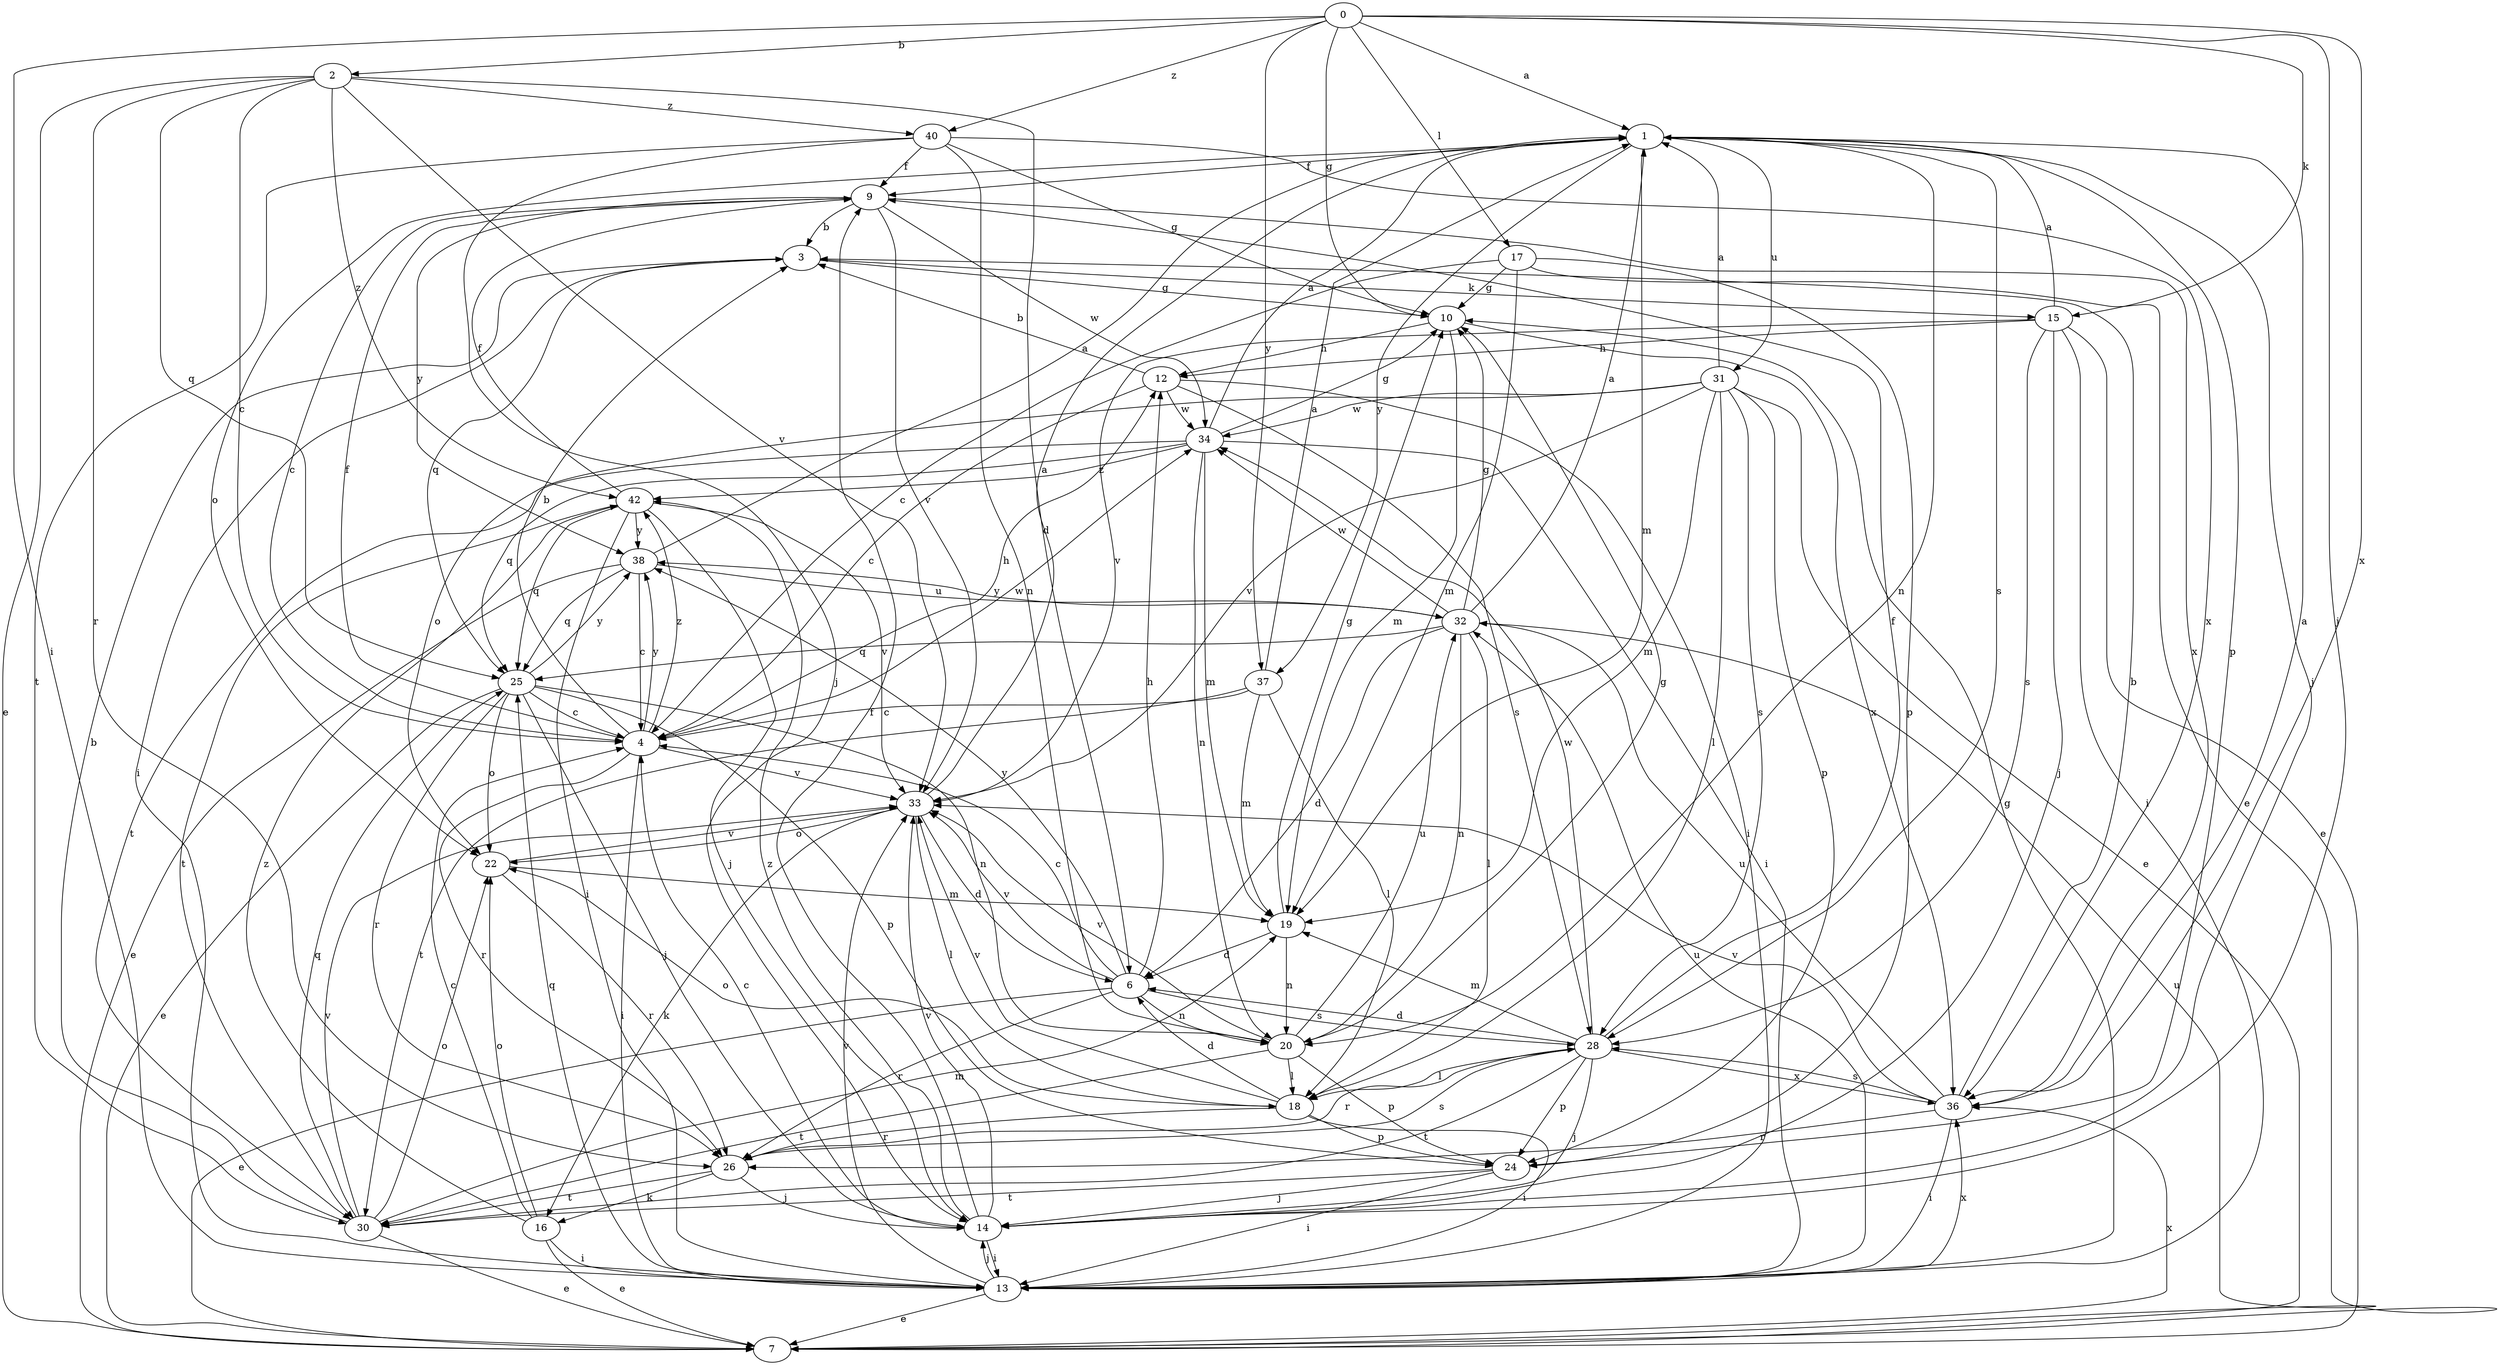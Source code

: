 strict digraph  {
0;
1;
2;
3;
4;
6;
7;
9;
10;
12;
13;
14;
15;
16;
17;
18;
19;
20;
22;
24;
25;
26;
28;
30;
31;
32;
33;
34;
36;
37;
38;
40;
42;
0 -> 1  [label=a];
0 -> 2  [label=b];
0 -> 10  [label=g];
0 -> 13  [label=i];
0 -> 14  [label=j];
0 -> 15  [label=k];
0 -> 17  [label=l];
0 -> 36  [label=x];
0 -> 37  [label=y];
0 -> 40  [label=z];
1 -> 9  [label=f];
1 -> 14  [label=j];
1 -> 19  [label=m];
1 -> 20  [label=n];
1 -> 22  [label=o];
1 -> 24  [label=p];
1 -> 28  [label=s];
1 -> 31  [label=u];
1 -> 37  [label=y];
2 -> 4  [label=c];
2 -> 6  [label=d];
2 -> 7  [label=e];
2 -> 25  [label=q];
2 -> 26  [label=r];
2 -> 33  [label=v];
2 -> 40  [label=z];
2 -> 42  [label=z];
3 -> 10  [label=g];
3 -> 13  [label=i];
3 -> 15  [label=k];
3 -> 25  [label=q];
4 -> 3  [label=b];
4 -> 9  [label=f];
4 -> 12  [label=h];
4 -> 13  [label=i];
4 -> 26  [label=r];
4 -> 33  [label=v];
4 -> 34  [label=w];
4 -> 38  [label=y];
4 -> 42  [label=z];
6 -> 4  [label=c];
6 -> 7  [label=e];
6 -> 12  [label=h];
6 -> 20  [label=n];
6 -> 26  [label=r];
6 -> 28  [label=s];
6 -> 33  [label=v];
6 -> 38  [label=y];
7 -> 32  [label=u];
7 -> 36  [label=x];
9 -> 3  [label=b];
9 -> 4  [label=c];
9 -> 33  [label=v];
9 -> 34  [label=w];
9 -> 36  [label=x];
9 -> 38  [label=y];
10 -> 12  [label=h];
10 -> 19  [label=m];
10 -> 36  [label=x];
12 -> 3  [label=b];
12 -> 4  [label=c];
12 -> 13  [label=i];
12 -> 28  [label=s];
12 -> 34  [label=w];
13 -> 7  [label=e];
13 -> 10  [label=g];
13 -> 14  [label=j];
13 -> 25  [label=q];
13 -> 32  [label=u];
13 -> 33  [label=v];
13 -> 36  [label=x];
14 -> 4  [label=c];
14 -> 9  [label=f];
14 -> 13  [label=i];
14 -> 33  [label=v];
14 -> 42  [label=z];
15 -> 1  [label=a];
15 -> 7  [label=e];
15 -> 12  [label=h];
15 -> 13  [label=i];
15 -> 14  [label=j];
15 -> 28  [label=s];
15 -> 33  [label=v];
16 -> 4  [label=c];
16 -> 7  [label=e];
16 -> 13  [label=i];
16 -> 22  [label=o];
16 -> 42  [label=z];
17 -> 4  [label=c];
17 -> 7  [label=e];
17 -> 10  [label=g];
17 -> 19  [label=m];
17 -> 24  [label=p];
18 -> 6  [label=d];
18 -> 13  [label=i];
18 -> 22  [label=o];
18 -> 24  [label=p];
18 -> 26  [label=r];
18 -> 33  [label=v];
19 -> 6  [label=d];
19 -> 10  [label=g];
19 -> 20  [label=n];
20 -> 10  [label=g];
20 -> 18  [label=l];
20 -> 24  [label=p];
20 -> 30  [label=t];
20 -> 32  [label=u];
20 -> 33  [label=v];
22 -> 19  [label=m];
22 -> 26  [label=r];
22 -> 33  [label=v];
24 -> 13  [label=i];
24 -> 14  [label=j];
24 -> 30  [label=t];
25 -> 4  [label=c];
25 -> 7  [label=e];
25 -> 14  [label=j];
25 -> 20  [label=n];
25 -> 22  [label=o];
25 -> 24  [label=p];
25 -> 26  [label=r];
25 -> 38  [label=y];
26 -> 14  [label=j];
26 -> 16  [label=k];
26 -> 28  [label=s];
26 -> 30  [label=t];
28 -> 6  [label=d];
28 -> 9  [label=f];
28 -> 14  [label=j];
28 -> 18  [label=l];
28 -> 19  [label=m];
28 -> 24  [label=p];
28 -> 26  [label=r];
28 -> 30  [label=t];
28 -> 34  [label=w];
28 -> 36  [label=x];
30 -> 3  [label=b];
30 -> 7  [label=e];
30 -> 19  [label=m];
30 -> 22  [label=o];
30 -> 25  [label=q];
30 -> 33  [label=v];
31 -> 1  [label=a];
31 -> 7  [label=e];
31 -> 18  [label=l];
31 -> 19  [label=m];
31 -> 22  [label=o];
31 -> 24  [label=p];
31 -> 28  [label=s];
31 -> 33  [label=v];
31 -> 34  [label=w];
32 -> 1  [label=a];
32 -> 6  [label=d];
32 -> 10  [label=g];
32 -> 18  [label=l];
32 -> 20  [label=n];
32 -> 25  [label=q];
32 -> 34  [label=w];
32 -> 38  [label=y];
33 -> 1  [label=a];
33 -> 6  [label=d];
33 -> 16  [label=k];
33 -> 18  [label=l];
33 -> 22  [label=o];
34 -> 1  [label=a];
34 -> 10  [label=g];
34 -> 13  [label=i];
34 -> 19  [label=m];
34 -> 20  [label=n];
34 -> 25  [label=q];
34 -> 30  [label=t];
34 -> 42  [label=z];
36 -> 1  [label=a];
36 -> 3  [label=b];
36 -> 13  [label=i];
36 -> 26  [label=r];
36 -> 28  [label=s];
36 -> 32  [label=u];
36 -> 33  [label=v];
37 -> 1  [label=a];
37 -> 4  [label=c];
37 -> 18  [label=l];
37 -> 19  [label=m];
37 -> 30  [label=t];
38 -> 1  [label=a];
38 -> 4  [label=c];
38 -> 7  [label=e];
38 -> 25  [label=q];
38 -> 32  [label=u];
40 -> 9  [label=f];
40 -> 10  [label=g];
40 -> 14  [label=j];
40 -> 20  [label=n];
40 -> 30  [label=t];
40 -> 36  [label=x];
42 -> 9  [label=f];
42 -> 13  [label=i];
42 -> 14  [label=j];
42 -> 25  [label=q];
42 -> 30  [label=t];
42 -> 33  [label=v];
42 -> 38  [label=y];
}
